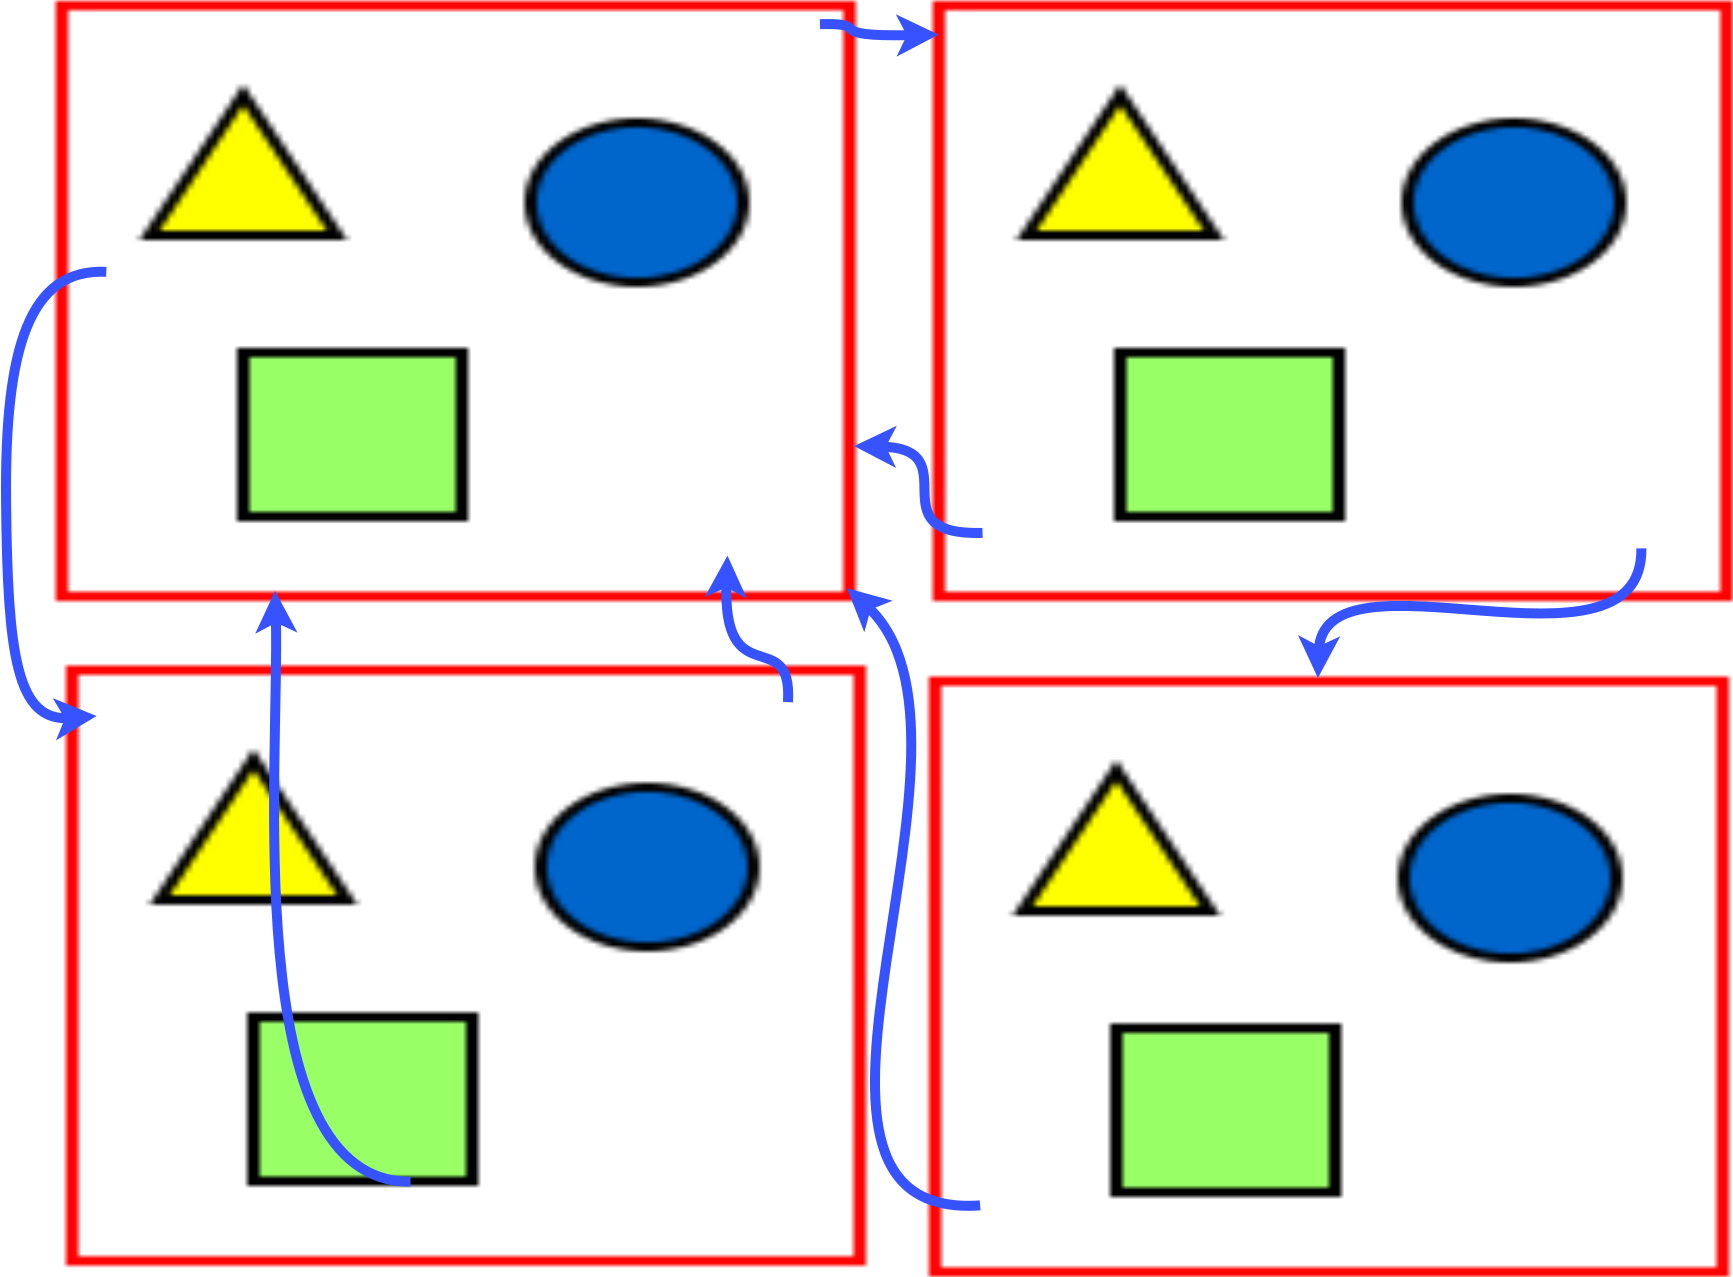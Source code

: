 <?xml version="1.0" encoding="UTF-8"?>
<dia:diagram xmlns:dia="http://www.lysator.liu.se/~alla/dia/">
  <dia:layer name="Background" visible="true" active="true">
    <dia:object type="Standard - Image" version="0" id="O0">
      <dia:attribute name="obj_pos">
        <dia:point val="1.962,34.428"/>
      </dia:attribute>
      <dia:attribute name="obj_bb">
        <dia:rectangle val="1.912,34.377;42.012,64.478"/>
      </dia:attribute>
      <dia:attribute name="elem_corner">
        <dia:point val="1.962,34.428"/>
      </dia:attribute>
      <dia:attribute name="elem_width">
        <dia:real val="40"/>
      </dia:attribute>
      <dia:attribute name="elem_height">
        <dia:real val="30"/>
      </dia:attribute>
      <dia:attribute name="draw_border">
        <dia:boolean val="false"/>
      </dia:attribute>
      <dia:attribute name="keep_aspect">
        <dia:boolean val="true"/>
      </dia:attribute>
      <dia:attribute name="file">
        <dia:string>#sketches/details.html.png#</dia:string>
      </dia:attribute>
    </dia:object>
    <dia:object type="Standard - Image" version="0" id="O1">
      <dia:attribute name="obj_pos">
        <dia:point val="1.45,1.2"/>
      </dia:attribute>
      <dia:attribute name="obj_bb">
        <dia:rectangle val="1.4,1.15;41.5,31.25"/>
      </dia:attribute>
      <dia:attribute name="elem_corner">
        <dia:point val="1.45,1.2"/>
      </dia:attribute>
      <dia:attribute name="elem_width">
        <dia:real val="40"/>
      </dia:attribute>
      <dia:attribute name="elem_height">
        <dia:real val="30"/>
      </dia:attribute>
      <dia:attribute name="draw_border">
        <dia:boolean val="false"/>
      </dia:attribute>
      <dia:attribute name="keep_aspect">
        <dia:boolean val="true"/>
      </dia:attribute>
      <dia:attribute name="file">
        <dia:string>#sketches/index.html.png#</dia:string>
      </dia:attribute>
    </dia:object>
    <dia:object type="Standard - Image" version="0" id="O2">
      <dia:attribute name="obj_pos">
        <dia:point val="45.3,1.2"/>
      </dia:attribute>
      <dia:attribute name="obj_bb">
        <dia:rectangle val="45.25,1.15;85.35,31.25"/>
      </dia:attribute>
      <dia:attribute name="elem_corner">
        <dia:point val="45.3,1.2"/>
      </dia:attribute>
      <dia:attribute name="elem_width">
        <dia:real val="40.0"/>
      </dia:attribute>
      <dia:attribute name="elem_height">
        <dia:real val="30.0"/>
      </dia:attribute>
      <dia:attribute name="draw_border">
        <dia:boolean val="false"/>
      </dia:attribute>
      <dia:attribute name="keep_aspect">
        <dia:boolean val="true"/>
      </dia:attribute>
      <dia:attribute name="file">
        <dia:string>#sketches/shopping-cart.html.png#</dia:string>
      </dia:attribute>
    </dia:object>
    <dia:object type="Standard - BezierLine" version="0" id="O3">
      <dia:attribute name="obj_pos">
        <dia:point val="19.191,60.231"/>
      </dia:attribute>
      <dia:attribute name="obj_bb">
        <dia:rectangle val="11.421,30.695;19.444,60.483"/>
      </dia:attribute>
      <dia:attribute name="bez_points">
        <dia:point val="19.191,60.231"/>
        <dia:point val="10.53,60.315"/>
        <dia:point val="12.67,39.314"/>
        <dia:point val="12.418,30.695"/>
      </dia:attribute>
      <dia:attribute name="corner_types">
        <dia:enum val="0"/>
        <dia:enum val="0"/>
      </dia:attribute>
      <dia:attribute name="line_color">
        <dia:color val="#3753ff"/>
      </dia:attribute>
      <dia:attribute name="line_width">
        <dia:real val="0.5"/>
      </dia:attribute>
      <dia:attribute name="end_arrow">
        <dia:enum val="22"/>
      </dia:attribute>
      <dia:attribute name="end_arrow_length">
        <dia:real val="1.0"/>
      </dia:attribute>
      <dia:attribute name="end_arrow_width">
        <dia:real val="1.0"/>
      </dia:attribute>
    </dia:object>
    <dia:object type="Standard - BezierLine" version="0" id="O4">
      <dia:attribute name="obj_pos">
        <dia:point val="39.663,2.357"/>
      </dia:attribute>
      <dia:attribute name="obj_bb">
        <dia:rectangle val="39.406,1.864;45.592,3.982"/>
      </dia:attribute>
      <dia:attribute name="bez_points">
        <dia:point val="39.663,2.357"/>
        <dia:point val="42.5,2.287"/>
        <dia:point val="39.527,3.0"/>
        <dia:point val="45.592,2.881"/>
      </dia:attribute>
      <dia:attribute name="corner_types">
        <dia:enum val="0"/>
        <dia:enum val="0"/>
      </dia:attribute>
      <dia:attribute name="line_color">
        <dia:color val="#3753ff"/>
      </dia:attribute>
      <dia:attribute name="line_width">
        <dia:real val="0.5"/>
      </dia:attribute>
      <dia:attribute name="end_arrow">
        <dia:enum val="22"/>
      </dia:attribute>
      <dia:attribute name="end_arrow_length">
        <dia:real val="1.0"/>
      </dia:attribute>
      <dia:attribute name="end_arrow_width">
        <dia:real val="1.0"/>
      </dia:attribute>
    </dia:object>
    <dia:object type="Standard - BezierLine" version="0" id="O5">
      <dia:attribute name="obj_pos">
        <dia:point val="38.063,36.255"/>
      </dia:attribute>
      <dia:attribute name="obj_bb">
        <dia:rectangle val="33.899,28.929;38.327,36.519"/>
      </dia:attribute>
      <dia:attribute name="bez_points">
        <dia:point val="38.063,36.255"/>
        <dia:point val="38.301,32.271"/>
        <dia:point val="34.77,36.001"/>
        <dia:point val="35.038,28.929"/>
      </dia:attribute>
      <dia:attribute name="corner_types">
        <dia:enum val="0"/>
        <dia:enum val="0"/>
      </dia:attribute>
      <dia:attribute name="line_color">
        <dia:color val="#3753ff"/>
      </dia:attribute>
      <dia:attribute name="line_width">
        <dia:real val="0.5"/>
      </dia:attribute>
      <dia:attribute name="end_arrow">
        <dia:enum val="22"/>
      </dia:attribute>
      <dia:attribute name="end_arrow_length">
        <dia:real val="1.0"/>
      </dia:attribute>
      <dia:attribute name="end_arrow_width">
        <dia:real val="1.0"/>
      </dia:attribute>
    </dia:object>
    <dia:object type="Standard - BezierLine" version="0" id="O6">
      <dia:attribute name="obj_pos">
        <dia:point val="47.792,27.795"/>
      </dia:attribute>
      <dia:attribute name="obj_bb">
        <dia:rectangle val="41.37,22.434;48.049,28.053"/>
      </dia:attribute>
      <dia:attribute name="bez_points">
        <dia:point val="47.792,27.795"/>
        <dia:point val="42.326,27.963"/>
        <dia:point val="47.224,23.56"/>
        <dia:point val="41.37,23.454"/>
      </dia:attribute>
      <dia:attribute name="corner_types">
        <dia:enum val="0"/>
        <dia:enum val="0"/>
      </dia:attribute>
      <dia:attribute name="line_color">
        <dia:color val="#3753ff"/>
      </dia:attribute>
      <dia:attribute name="line_width">
        <dia:real val="0.5"/>
      </dia:attribute>
      <dia:attribute name="end_arrow">
        <dia:enum val="22"/>
      </dia:attribute>
      <dia:attribute name="end_arrow_length">
        <dia:real val="1.0"/>
      </dia:attribute>
      <dia:attribute name="end_arrow_width">
        <dia:real val="1.0"/>
      </dia:attribute>
    </dia:object>
    <dia:object type="Standard - BezierLine" version="0" id="O7">
      <dia:attribute name="obj_pos">
        <dia:point val="3.98,14.741"/>
      </dia:attribute>
      <dia:attribute name="obj_bb">
        <dia:rectangle val="-1.285,14.48;4.241,38.17"/>
      </dia:attribute>
      <dia:attribute name="bez_points">
        <dia:point val="3.98,14.741"/>
        <dia:point val="0.146,14.566"/>
        <dia:point val="-1.109,18.456"/>
        <dia:point val="-1.032,26.23"/>
        <dia:point val="-0.955,34.005"/>
        <dia:point val="-0.492,37.257"/>
        <dia:point val="3.494,36.952"/>
      </dia:attribute>
      <dia:attribute name="corner_types">
        <dia:enum val="0"/>
        <dia:enum val="0"/>
        <dia:enum val="0"/>
      </dia:attribute>
      <dia:attribute name="line_color">
        <dia:color val="#3753ff"/>
      </dia:attribute>
      <dia:attribute name="line_width">
        <dia:real val="0.5"/>
      </dia:attribute>
      <dia:attribute name="end_arrow">
        <dia:enum val="22"/>
      </dia:attribute>
      <dia:attribute name="end_arrow_length">
        <dia:real val="1.0"/>
      </dia:attribute>
      <dia:attribute name="end_arrow_width">
        <dia:real val="1.0"/>
      </dia:attribute>
    </dia:object>
    <dia:object type="Standard - Image" version="0" id="O8">
      <dia:attribute name="obj_pos">
        <dia:point val="45.108,34.981"/>
      </dia:attribute>
      <dia:attribute name="obj_bb">
        <dia:rectangle val="45.058,34.931;85.158,65.031"/>
      </dia:attribute>
      <dia:attribute name="elem_corner">
        <dia:point val="45.108,34.981"/>
      </dia:attribute>
      <dia:attribute name="elem_width">
        <dia:real val="40"/>
      </dia:attribute>
      <dia:attribute name="elem_height">
        <dia:real val="30"/>
      </dia:attribute>
      <dia:attribute name="draw_border">
        <dia:boolean val="false"/>
      </dia:attribute>
      <dia:attribute name="keep_aspect">
        <dia:boolean val="true"/>
      </dia:attribute>
      <dia:attribute name="file">
        <dia:string>#sketches/thankyou.html.png#</dia:string>
      </dia:attribute>
    </dia:object>
    <dia:object type="Standard - BezierLine" version="0" id="O9">
      <dia:attribute name="obj_pos">
        <dia:point val="47.673,61.42"/>
      </dia:attribute>
      <dia:attribute name="obj_bb">
        <dia:rectangle val="41.013,30.56;47.939,61.691"/>
      </dia:attribute>
      <dia:attribute name="bez_points">
        <dia:point val="47.673,61.42"/>
        <dia:point val="35.543,62.252"/>
        <dia:point val="49.219,37.933"/>
        <dia:point val="41.013,30.56"/>
      </dia:attribute>
      <dia:attribute name="corner_types">
        <dia:enum val="0"/>
        <dia:enum val="0"/>
      </dia:attribute>
      <dia:attribute name="line_color">
        <dia:color val="#3753ff"/>
      </dia:attribute>
      <dia:attribute name="line_width">
        <dia:real val="0.5"/>
      </dia:attribute>
      <dia:attribute name="end_arrow">
        <dia:enum val="22"/>
      </dia:attribute>
      <dia:attribute name="end_arrow_length">
        <dia:real val="1.0"/>
      </dia:attribute>
      <dia:attribute name="end_arrow_width">
        <dia:real val="1.0"/>
      </dia:attribute>
    </dia:object>
    <dia:object type="Standard - BezierLine" version="0" id="O10">
      <dia:attribute name="obj_pos">
        <dia:point val="80.733,28.568"/>
      </dia:attribute>
      <dia:attribute name="obj_bb">
        <dia:rectangle val="63.562,28.315;80.986,35.049"/>
      </dia:attribute>
      <dia:attribute name="bez_points">
        <dia:point val="80.733,28.568"/>
        <dia:point val="80.833,35.668"/>
        <dia:point val="64.76,28.049"/>
        <dia:point val="64.56,35.049"/>
      </dia:attribute>
      <dia:attribute name="corner_types">
        <dia:enum val="0"/>
        <dia:enum val="0"/>
      </dia:attribute>
      <dia:attribute name="line_color">
        <dia:color val="#3753ff"/>
      </dia:attribute>
      <dia:attribute name="line_width">
        <dia:real val="0.5"/>
      </dia:attribute>
      <dia:attribute name="end_arrow">
        <dia:enum val="22"/>
      </dia:attribute>
      <dia:attribute name="end_arrow_length">
        <dia:real val="1.0"/>
      </dia:attribute>
      <dia:attribute name="end_arrow_width">
        <dia:real val="1.0"/>
      </dia:attribute>
    </dia:object>
  </dia:layer>
</dia:diagram>
